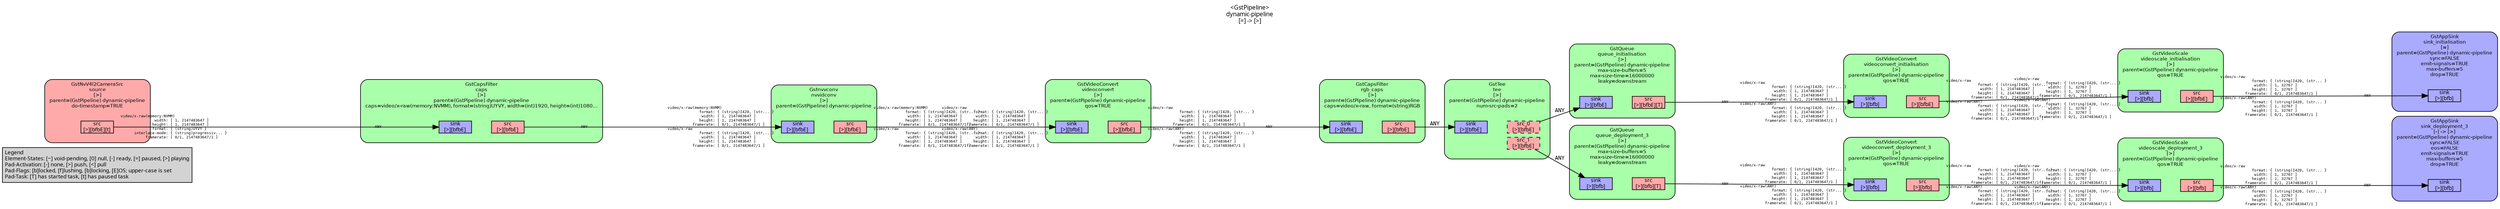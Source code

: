 digraph pipeline {
  rankdir=LR;
  fontname="sans";
  fontsize="10";
  labelloc=t;
  nodesep=.1;
  ranksep=.2;
  label="<GstPipeline>\ndynamic-pipeline\n[=] -> [>]";
  node [style="filled,rounded", shape=box, fontsize="9", fontname="sans", margin="0.0,0.0"];
  edge [labelfontsize="6", fontsize="9", fontname="monospace"];
  
  legend [
    pos="0,0!",
    margin="0.05,0.05",
    style="filled",
    label="Legend\lElement-States: [~] void-pending, [0] null, [-] ready, [=] paused, [>] playing\lPad-Activation: [-] none, [>] push, [<] pull\lPad-Flags: [b]locked, [f]lushing, [b]locking, [E]OS; upper-case is set\lPad-Task: [T] has started task, [t] has paused task\l",
  ];
  subgraph cluster_sink_deployment_3_0x7f90009af0 {
    fontname="Bitstream Vera Sans";
    fontsize="8";
    style="filled,rounded";
    color=black;
    label="GstAppSink\nsink_deployment_3\n[-] -> [>]\nparent=(GstPipeline) dynamic-pipeline\nsync=FALSE\neos=FALSE\nemit-signals=TRUE\nmax-buffers=5\ndrop=TRUE";
    subgraph cluster_sink_deployment_3_0x7f90009af0_sink {
      label="";
      style="invis";
      sink_deployment_3_0x7f90009af0_sink_0x1366dc00 [color=black, fillcolor="#aaaaff", label="sink\n[>][bfb]", height="0.2", style="filled,solid"];
    }

    fillcolor="#aaaaff";
  }

  subgraph cluster_videoscale_deployment_3_0x7f900090a0 {
    fontname="Bitstream Vera Sans";
    fontsize="8";
    style="filled,rounded";
    color=black;
    label="GstVideoScale\nvideoscale_deployment_3\n[>]\nparent=(GstPipeline) dynamic-pipeline\nqos=TRUE";
    subgraph cluster_videoscale_deployment_3_0x7f900090a0_sink {
      label="";
      style="invis";
      videoscale_deployment_3_0x7f900090a0_sink_0x1366d760 [color=black, fillcolor="#aaaaff", label="sink\n[>][bfb]", height="0.2", style="filled,solid"];
    }

    subgraph cluster_videoscale_deployment_3_0x7f900090a0_src {
      label="";
      style="invis";
      videoscale_deployment_3_0x7f900090a0_src_0x1366d9b0 [color=black, fillcolor="#ffaaaa", label="src\n[>][bfb]", height="0.2", style="filled,solid"];
    }

    videoscale_deployment_3_0x7f900090a0_sink_0x1366d760 -> videoscale_deployment_3_0x7f900090a0_src_0x1366d9b0 [style="invis"];
    fillcolor="#aaffaa";
  }

  videoscale_deployment_3_0x7f900090a0_src_0x1366d9b0 -> sink_deployment_3_0x7f90009af0_sink_0x1366dc00 [labeldistance="10", labelangle="0", label="                                                  ", taillabel="video/x-raw\l              format: { (string)I420, (str... }\l               width: [ 1, 32767 ]\l              height: [ 1, 32767 ]\l           framerate: [ 0/1, 2147483647/1 ]\lvideo/x-raw(ANY)\l              format: { (string)I420, (str... }\l               width: [ 1, 32767 ]\l              height: [ 1, 32767 ]\l           framerate: [ 0/1, 2147483647/1 ]\l", headlabel="ANY"]
  subgraph cluster_videoconvert_deployment_3_0x7f90008bf0 {
    fontname="Bitstream Vera Sans";
    fontsize="8";
    style="filled,rounded";
    color=black;
    label="GstVideoConvert\nvideoconvert_deployment_3\n[>]\nparent=(GstPipeline) dynamic-pipeline\nqos=TRUE";
    subgraph cluster_videoconvert_deployment_3_0x7f90008bf0_sink {
      label="";
      style="invis";
      videoconvert_deployment_3_0x7f90008bf0_sink_0x1366d2c0 [color=black, fillcolor="#aaaaff", label="sink\n[>][bfb]", height="0.2", style="filled,solid"];
    }

    subgraph cluster_videoconvert_deployment_3_0x7f90008bf0_src {
      label="";
      style="invis";
      videoconvert_deployment_3_0x7f90008bf0_src_0x1366d510 [color=black, fillcolor="#ffaaaa", label="src\n[>][bfb]", height="0.2", style="filled,solid"];
    }

    videoconvert_deployment_3_0x7f90008bf0_sink_0x1366d2c0 -> videoconvert_deployment_3_0x7f90008bf0_src_0x1366d510 [style="invis"];
    fillcolor="#aaffaa";
  }

  videoconvert_deployment_3_0x7f90008bf0_src_0x1366d510 -> videoscale_deployment_3_0x7f900090a0_sink_0x1366d760 [labeldistance="10", labelangle="0", label="                                                  ", taillabel="video/x-raw\l              format: { (string)I420, (str... }\l               width: [ 1, 2147483647 ]\l              height: [ 1, 2147483647 ]\l           framerate: [ 0/1, 2147483647/1 ]\lvideo/x-raw(ANY)\l              format: { (string)I420, (str... }\l               width: [ 1, 2147483647 ]\l              height: [ 1, 2147483647 ]\l           framerate: [ 0/1, 2147483647/1 ]\l", headlabel="video/x-raw\l              format: { (string)I420, (str... }\l               width: [ 1, 32767 ]\l              height: [ 1, 32767 ]\l           framerate: [ 0/1, 2147483647/1 ]\lvideo/x-raw(ANY)\l              format: { (string)I420, (str... }\l               width: [ 1, 32767 ]\l              height: [ 1, 32767 ]\l           framerate: [ 0/1, 2147483647/1 ]\l"]
  subgraph cluster_queue_deployment_3_0x13603960 {
    fontname="Bitstream Vera Sans";
    fontsize="8";
    style="filled,rounded";
    color=black;
    label="GstQueue\nqueue_deployment_3\n[>]\nparent=(GstPipeline) dynamic-pipeline\nmax-size-buffers=5\nmax-size-time=16000000\nleaky=downstream";
    subgraph cluster_queue_deployment_3_0x13603960_sink {
      label="";
      style="invis";
      queue_deployment_3_0x13603960_sink_0x1366ce20 [color=black, fillcolor="#aaaaff", label="sink\n[>][bfb]", height="0.2", style="filled,solid"];
    }

    subgraph cluster_queue_deployment_3_0x13603960_src {
      label="";
      style="invis";
      queue_deployment_3_0x13603960_src_0x1366d070 [color=black, fillcolor="#ffaaaa", label="src\n[>][bfb][T]", height="0.2", style="filled,solid"];
    }

    queue_deployment_3_0x13603960_sink_0x1366ce20 -> queue_deployment_3_0x13603960_src_0x1366d070 [style="invis"];
    fillcolor="#aaffaa";
  }

  queue_deployment_3_0x13603960_src_0x1366d070 -> videoconvert_deployment_3_0x7f90008bf0_sink_0x1366d2c0 [labeldistance="10", labelangle="0", label="                                                  ", taillabel="ANY", headlabel="video/x-raw\l              format: { (string)I420, (str... }\l               width: [ 1, 2147483647 ]\l              height: [ 1, 2147483647 ]\l           framerate: [ 0/1, 2147483647/1 ]\lvideo/x-raw(ANY)\l              format: { (string)I420, (str... }\l               width: [ 1, 2147483647 ]\l              height: [ 1, 2147483647 ]\l           framerate: [ 0/1, 2147483647/1 ]\l"]
  subgraph cluster_sink_initialisation_0x1360cab0 {
    fontname="Bitstream Vera Sans";
    fontsize="8";
    style="filled,rounded";
    color=black;
    label="GstAppSink\nsink_initialisation\n[=]\nparent=(GstPipeline) dynamic-pipeline\nsync=FALSE\nemit-signals=TRUE\nmax-buffers=5\ndrop=TRUE";
    subgraph cluster_sink_initialisation_0x1360cab0_sink {
      label="";
      style="invis";
      sink_initialisation_0x1360cab0_sink_0x136067b0 [color=black, fillcolor="#aaaaff", label="sink\n[>][bfb]", height="0.2", style="filled,solid"];
    }

    fillcolor="#aaaaff";
  }

  subgraph cluster_videoscale_initialisation_0x135e5d50 {
    fontname="Bitstream Vera Sans";
    fontsize="8";
    style="filled,rounded";
    color=black;
    label="GstVideoScale\nvideoscale_initialisation\n[>]\nparent=(GstPipeline) dynamic-pipeline\nqos=TRUE";
    subgraph cluster_videoscale_initialisation_0x135e5d50_sink {
      label="";
      style="invis";
      videoscale_initialisation_0x135e5d50_sink_0x13606310 [color=black, fillcolor="#aaaaff", label="sink\n[>][bfb]", height="0.2", style="filled,solid"];
    }

    subgraph cluster_videoscale_initialisation_0x135e5d50_src {
      label="";
      style="invis";
      videoscale_initialisation_0x135e5d50_src_0x13606560 [color=black, fillcolor="#ffaaaa", label="src\n[>][bfbE]", height="0.2", style="filled,solid"];
    }

    videoscale_initialisation_0x135e5d50_sink_0x13606310 -> videoscale_initialisation_0x135e5d50_src_0x13606560 [style="invis"];
    fillcolor="#aaffaa";
  }

  videoscale_initialisation_0x135e5d50_src_0x13606560 -> sink_initialisation_0x1360cab0_sink_0x136067b0 [labeldistance="10", labelangle="0", label="                                                  ", taillabel="video/x-raw\l              format: { (string)I420, (str... }\l               width: [ 1, 32767 ]\l              height: [ 1, 32767 ]\l           framerate: [ 0/1, 2147483647/1 ]\lvideo/x-raw(ANY)\l              format: { (string)I420, (str... }\l               width: [ 1, 32767 ]\l              height: [ 1, 32767 ]\l           framerate: [ 0/1, 2147483647/1 ]\l", headlabel="ANY"]
  subgraph cluster_videoconvert_initialisation_0x135ff8d0 {
    fontname="Bitstream Vera Sans";
    fontsize="8";
    style="filled,rounded";
    color=black;
    label="GstVideoConvert\nvideoconvert_initialisation\n[>]\nparent=(GstPipeline) dynamic-pipeline\nqos=TRUE";
    subgraph cluster_videoconvert_initialisation_0x135ff8d0_sink {
      label="";
      style="invis";
      videoconvert_initialisation_0x135ff8d0_sink_0x135dfd90 [color=black, fillcolor="#aaaaff", label="sink\n[>][bfb]", height="0.2", style="filled,solid"];
    }

    subgraph cluster_videoconvert_initialisation_0x135ff8d0_src {
      label="";
      style="invis";
      videoconvert_initialisation_0x135ff8d0_src_0x136060c0 [color=black, fillcolor="#ffaaaa", label="src\n[>][bfbE]", height="0.2", style="filled,solid"];
    }

    videoconvert_initialisation_0x135ff8d0_sink_0x135dfd90 -> videoconvert_initialisation_0x135ff8d0_src_0x136060c0 [style="invis"];
    fillcolor="#aaffaa";
  }

  videoconvert_initialisation_0x135ff8d0_src_0x136060c0 -> videoscale_initialisation_0x135e5d50_sink_0x13606310 [labeldistance="10", labelangle="0", label="                                                  ", taillabel="video/x-raw\l              format: { (string)I420, (str... }\l               width: [ 1, 2147483647 ]\l              height: [ 1, 2147483647 ]\l           framerate: [ 0/1, 2147483647/1 ]\lvideo/x-raw(ANY)\l              format: { (string)I420, (str... }\l               width: [ 1, 2147483647 ]\l              height: [ 1, 2147483647 ]\l           framerate: [ 0/1, 2147483647/1 ]\l", headlabel="video/x-raw\l              format: { (string)I420, (str... }\l               width: [ 1, 32767 ]\l              height: [ 1, 32767 ]\l           framerate: [ 0/1, 2147483647/1 ]\lvideo/x-raw(ANY)\l              format: { (string)I420, (str... }\l               width: [ 1, 32767 ]\l              height: [ 1, 32767 ]\l           framerate: [ 0/1, 2147483647/1 ]\l"]
  subgraph cluster_queue_initialisation_0x13602160 {
    fontname="Bitstream Vera Sans";
    fontsize="8";
    style="filled,rounded";
    color=black;
    label="GstQueue\nqueue_initialisation\n[>]\nparent=(GstPipeline) dynamic-pipeline\nmax-size-buffers=5\nmax-size-time=16000000\nleaky=downstream";
    subgraph cluster_queue_initialisation_0x13602160_sink {
      label="";
      style="invis";
      queue_initialisation_0x13602160_sink_0x135df8f0 [color=black, fillcolor="#aaaaff", label="sink\n[>][bfbE]", height="0.2", style="filled,solid"];
    }

    subgraph cluster_queue_initialisation_0x13602160_src {
      label="";
      style="invis";
      queue_initialisation_0x13602160_src_0x135dfb40 [color=black, fillcolor="#ffaaaa", label="src\n[>][bfbE][T]", height="0.2", style="filled,solid"];
    }

    queue_initialisation_0x13602160_sink_0x135df8f0 -> queue_initialisation_0x13602160_src_0x135dfb40 [style="invis"];
    fillcolor="#aaffaa";
  }

  queue_initialisation_0x13602160_src_0x135dfb40 -> videoconvert_initialisation_0x135ff8d0_sink_0x135dfd90 [labeldistance="10", labelangle="0", label="                                                  ", taillabel="ANY", headlabel="video/x-raw\l              format: { (string)I420, (str... }\l               width: [ 1, 2147483647 ]\l              height: [ 1, 2147483647 ]\l           framerate: [ 0/1, 2147483647/1 ]\lvideo/x-raw(ANY)\l              format: { (string)I420, (str... }\l               width: [ 1, 2147483647 ]\l              height: [ 1, 2147483647 ]\l           framerate: [ 0/1, 2147483647/1 ]\l"]
  subgraph cluster_tee_0x135f4000 {
    fontname="Bitstream Vera Sans";
    fontsize="8";
    style="filled,rounded";
    color=black;
    label="GstTee\ntee\n[>]\nparent=(GstPipeline) dynamic-pipeline\nnum-src-pads=2";
    subgraph cluster_tee_0x135f4000_sink {
      label="";
      style="invis";
      tee_0x135f4000_sink_0x135df6a0 [color=black, fillcolor="#aaaaff", label="sink\n[>][bfbE]", height="0.2", style="filled,solid"];
    }

    subgraph cluster_tee_0x135f4000_src {
      label="";
      style="invis";
      tee_0x135f4000_src_0_0x1361e090 [color=black, fillcolor="#ffaaaa", label="src_0\n[>][bfbE]", height="0.2", style="filled,dashed"];
      tee_0x135f4000_src_1_0x1361f390 [color=black, fillcolor="#ffaaaa", label="src_1\n[>][bfbE]", height="0.2", style="filled,dashed"];
    }

    tee_0x135f4000_sink_0x135df6a0 -> tee_0x135f4000_src_0_0x1361e090 [style="invis"];
    fillcolor="#aaffaa";
  }

  tee_0x135f4000_src_0_0x1361e090 -> queue_initialisation_0x13602160_sink_0x135df8f0 [label="ANY"]
  tee_0x135f4000_src_1_0x1361f390 -> queue_deployment_3_0x13603960_sink_0x1366ce20 [label="ANY"]
  subgraph cluster_rgb_caps_0x135e85b0 {
    fontname="Bitstream Vera Sans";
    fontsize="8";
    style="filled,rounded";
    color=black;
    label="GstCapsFilter\nrgb_caps\n[>]\nparent=(GstPipeline) dynamic-pipeline\ncaps=video/x-raw, format=(string)RGB";
    subgraph cluster_rgb_caps_0x135e85b0_sink {
      label="";
      style="invis";
      rgb_caps_0x135e85b0_sink_0x135df200 [color=black, fillcolor="#aaaaff", label="sink\n[>][bfbE]", height="0.2", style="filled,solid"];
    }

    subgraph cluster_rgb_caps_0x135e85b0_src {
      label="";
      style="invis";
      rgb_caps_0x135e85b0_src_0x135df450 [color=black, fillcolor="#ffaaaa", label="src\n[>][bfbE]", height="0.2", style="filled,solid"];
    }

    rgb_caps_0x135e85b0_sink_0x135df200 -> rgb_caps_0x135e85b0_src_0x135df450 [style="invis"];
    fillcolor="#aaffaa";
  }

  rgb_caps_0x135e85b0_src_0x135df450 -> tee_0x135f4000_sink_0x135df6a0 [label="ANY"]
  subgraph cluster_videoconvert_0x135f1020 {
    fontname="Bitstream Vera Sans";
    fontsize="8";
    style="filled,rounded";
    color=black;
    label="GstVideoConvert\nvideoconvert\n[>]\nparent=(GstPipeline) dynamic-pipeline\nqos=TRUE";
    subgraph cluster_videoconvert_0x135f1020_sink {
      label="";
      style="invis";
      videoconvert_0x135f1020_sink_0x135ded60 [color=black, fillcolor="#aaaaff", label="sink\n[>][bfbE]", height="0.2", style="filled,solid"];
    }

    subgraph cluster_videoconvert_0x135f1020_src {
      label="";
      style="invis";
      videoconvert_0x135f1020_src_0x135defb0 [color=black, fillcolor="#ffaaaa", label="src\n[>][bfbE]", height="0.2", style="filled,solid"];
    }

    videoconvert_0x135f1020_sink_0x135ded60 -> videoconvert_0x135f1020_src_0x135defb0 [style="invis"];
    fillcolor="#aaffaa";
  }

  videoconvert_0x135f1020_src_0x135defb0 -> rgb_caps_0x135e85b0_sink_0x135df200 [labeldistance="10", labelangle="0", label="                                                  ", taillabel="video/x-raw\l              format: { (string)I420, (str... }\l               width: [ 1, 2147483647 ]\l              height: [ 1, 2147483647 ]\l           framerate: [ 0/1, 2147483647/1 ]\lvideo/x-raw(ANY)\l              format: { (string)I420, (str... }\l               width: [ 1, 2147483647 ]\l              height: [ 1, 2147483647 ]\l           framerate: [ 0/1, 2147483647/1 ]\l", headlabel="ANY"]
  subgraph cluster_nvvidconv_0x135378d0 {
    fontname="Bitstream Vera Sans";
    fontsize="8";
    style="filled,rounded";
    color=black;
    label="Gstnvvconv\nnvvidconv\n[>]\nparent=(GstPipeline) dynamic-pipeline";
    subgraph cluster_nvvidconv_0x135378d0_sink {
      label="";
      style="invis";
      nvvidconv_0x135378d0_sink_0x135de8c0 [color=black, fillcolor="#aaaaff", label="sink\n[>][bfbE]", height="0.2", style="filled,solid"];
    }

    subgraph cluster_nvvidconv_0x135378d0_src {
      label="";
      style="invis";
      nvvidconv_0x135378d0_src_0x135deb10 [color=black, fillcolor="#ffaaaa", label="src\n[>][bfbE]", height="0.2", style="filled,solid"];
    }

    nvvidconv_0x135378d0_sink_0x135de8c0 -> nvvidconv_0x135378d0_src_0x135deb10 [style="invis"];
    fillcolor="#aaffaa";
  }

  nvvidconv_0x135378d0_src_0x135deb10 -> videoconvert_0x135f1020_sink_0x135ded60 [labeldistance="10", labelangle="0", label="                                                  ", taillabel="video/x-raw(memory:NVMM)\l              format: { (string)I420, (str... }\l               width: [ 1, 2147483647 ]\l              height: [ 1, 2147483647 ]\l           framerate: [ 0/1, 2147483647/1 ]\lvideo/x-raw\l              format: { (string)I420, (str... }\l               width: [ 1, 2147483647 ]\l              height: [ 1, 2147483647 ]\l           framerate: [ 0/1, 2147483647/1 ]\l", headlabel="video/x-raw\l              format: { (string)I420, (str... }\l               width: [ 1, 2147483647 ]\l              height: [ 1, 2147483647 ]\l           framerate: [ 0/1, 2147483647/1 ]\lvideo/x-raw(ANY)\l              format: { (string)I420, (str... }\l               width: [ 1, 2147483647 ]\l              height: [ 1, 2147483647 ]\l           framerate: [ 0/1, 2147483647/1 ]\l"]
  subgraph cluster_caps_0x135e8270 {
    fontname="Bitstream Vera Sans";
    fontsize="8";
    style="filled,rounded";
    color=black;
    label="GstCapsFilter\ncaps\n[>]\nparent=(GstPipeline) dynamic-pipeline\ncaps=video/x-raw(memory:NVMM), format=(string)UYVY, width=(int)1920, height=(int)1080…";
    subgraph cluster_caps_0x135e8270_sink {
      label="";
      style="invis";
      caps_0x135e8270_sink_0x135de420 [color=black, fillcolor="#aaaaff", label="sink\n[>][bfbE]", height="0.2", style="filled,solid"];
    }

    subgraph cluster_caps_0x135e8270_src {
      label="";
      style="invis";
      caps_0x135e8270_src_0x135de670 [color=black, fillcolor="#ffaaaa", label="src\n[>][bfbE]", height="0.2", style="filled,solid"];
    }

    caps_0x135e8270_sink_0x135de420 -> caps_0x135e8270_src_0x135de670 [style="invis"];
    fillcolor="#aaffaa";
  }

  caps_0x135e8270_src_0x135de670 -> nvvidconv_0x135378d0_sink_0x135de8c0 [labeldistance="10", labelangle="0", label="                                                  ", taillabel="ANY", headlabel="video/x-raw(memory:NVMM)\l              format: { (string)I420, (str... }\l               width: [ 1, 2147483647 ]\l              height: [ 1, 2147483647 ]\l           framerate: [ 0/1, 2147483647/1 ]\lvideo/x-raw\l              format: { (string)I420, (str... }\l               width: [ 1, 2147483647 ]\l              height: [ 1, 2147483647 ]\l           framerate: [ 0/1, 2147483647/1 ]\l"]
  subgraph cluster_source_0x135dc480 {
    fontname="Bitstream Vera Sans";
    fontsize="8";
    style="filled,rounded";
    color=black;
    label="GstNvV4l2CameraSrc\nsource\n[>]\nparent=(GstPipeline) dynamic-pipeline\ndo-timestamp=TRUE";
    subgraph cluster_source_0x135dc480_src {
      label="";
      style="invis";
      source_0x135dc480_src_0x135de1d0 [color=black, fillcolor="#ffaaaa", label="src\n[>][bfbE][t]", height="0.2", style="filled,solid"];
    }

    fillcolor="#ffaaaa";
  }

  source_0x135dc480_src_0x135de1d0 -> caps_0x135e8270_sink_0x135de420 [labeldistance="10", labelangle="0", label="                                                  ", taillabel="video/x-raw(memory:NVMM)\l               width: [ 1, 2147483647 ]\l              height: [ 1, 2147483647 ]\l              format: { (string)UYVY }\l      interlace-mode: { (string)progressiv... }\l           framerate: [ 0/1, 2147483647/1 ]\l", headlabel="ANY"]
}
